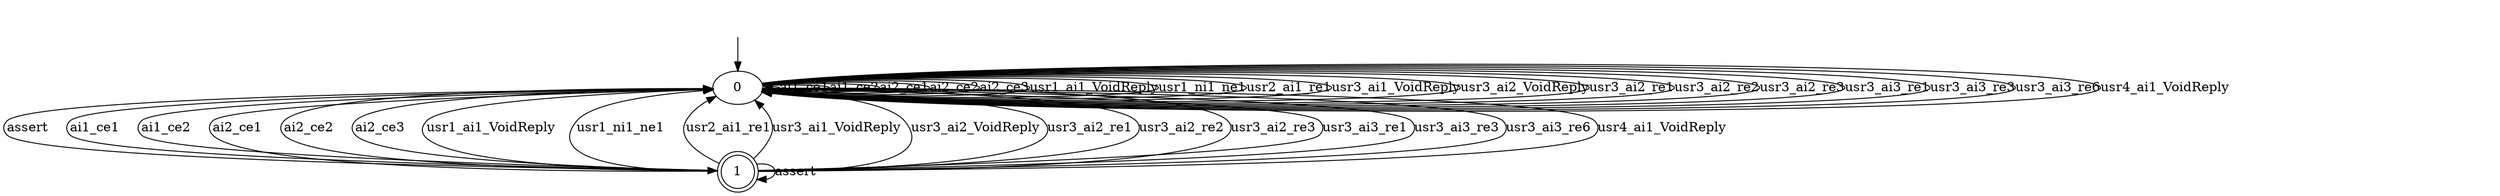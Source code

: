digraph T3 {
0 [label="0"];
1 [label="1", shape=doublecircle];
0 -> 0  [label="ai1_ce1"];
0 -> 0  [label="ai1_ce2"];
0 -> 0  [label="ai2_ce1"];
0 -> 0  [label="ai2_ce2"];
0 -> 0  [label="ai2_ce3"];
0 -> 0  [label="usr1_ai1_VoidReply"];
0 -> 0  [label="usr1_ni1_ne1"];
0 -> 0  [label="usr2_ai1_re1"];
0 -> 0  [label="usr3_ai1_VoidReply"];
0 -> 0  [label="usr3_ai2_VoidReply"];
0 -> 0  [label="usr3_ai2_re1"];
0 -> 0  [label="usr3_ai2_re2"];
0 -> 0  [label="usr3_ai2_re3"];
0 -> 0  [label="usr3_ai3_re1"];
0 -> 0  [label="usr3_ai3_re3"];
0 -> 0  [label="usr3_ai3_re6"];
0 -> 0  [label="usr4_ai1_VoidReply"];
0 -> 1  [label="assert"];
1 -> 0  [label="ai1_ce1"];
1 -> 0  [label="ai1_ce2"];
1 -> 0  [label="ai2_ce1"];
1 -> 0  [label="ai2_ce2"];
1 -> 0  [label="ai2_ce3"];
1 -> 0  [label="usr1_ai1_VoidReply"];
1 -> 0  [label="usr1_ni1_ne1"];
1 -> 0  [label="usr2_ai1_re1"];
1 -> 0  [label="usr3_ai1_VoidReply"];
1 -> 0  [label="usr3_ai2_VoidReply"];
1 -> 0  [label="usr3_ai2_re1"];
1 -> 0  [label="usr3_ai2_re2"];
1 -> 0  [label="usr3_ai2_re3"];
1 -> 0  [label="usr3_ai3_re1"];
1 -> 0  [label="usr3_ai3_re3"];
1 -> 0  [label="usr3_ai3_re6"];
1 -> 0  [label="usr4_ai1_VoidReply"];
1 -> 1  [label="assert"];
__start0 [label="", shape=none];
__start0 -> 0  [label=""];
}
